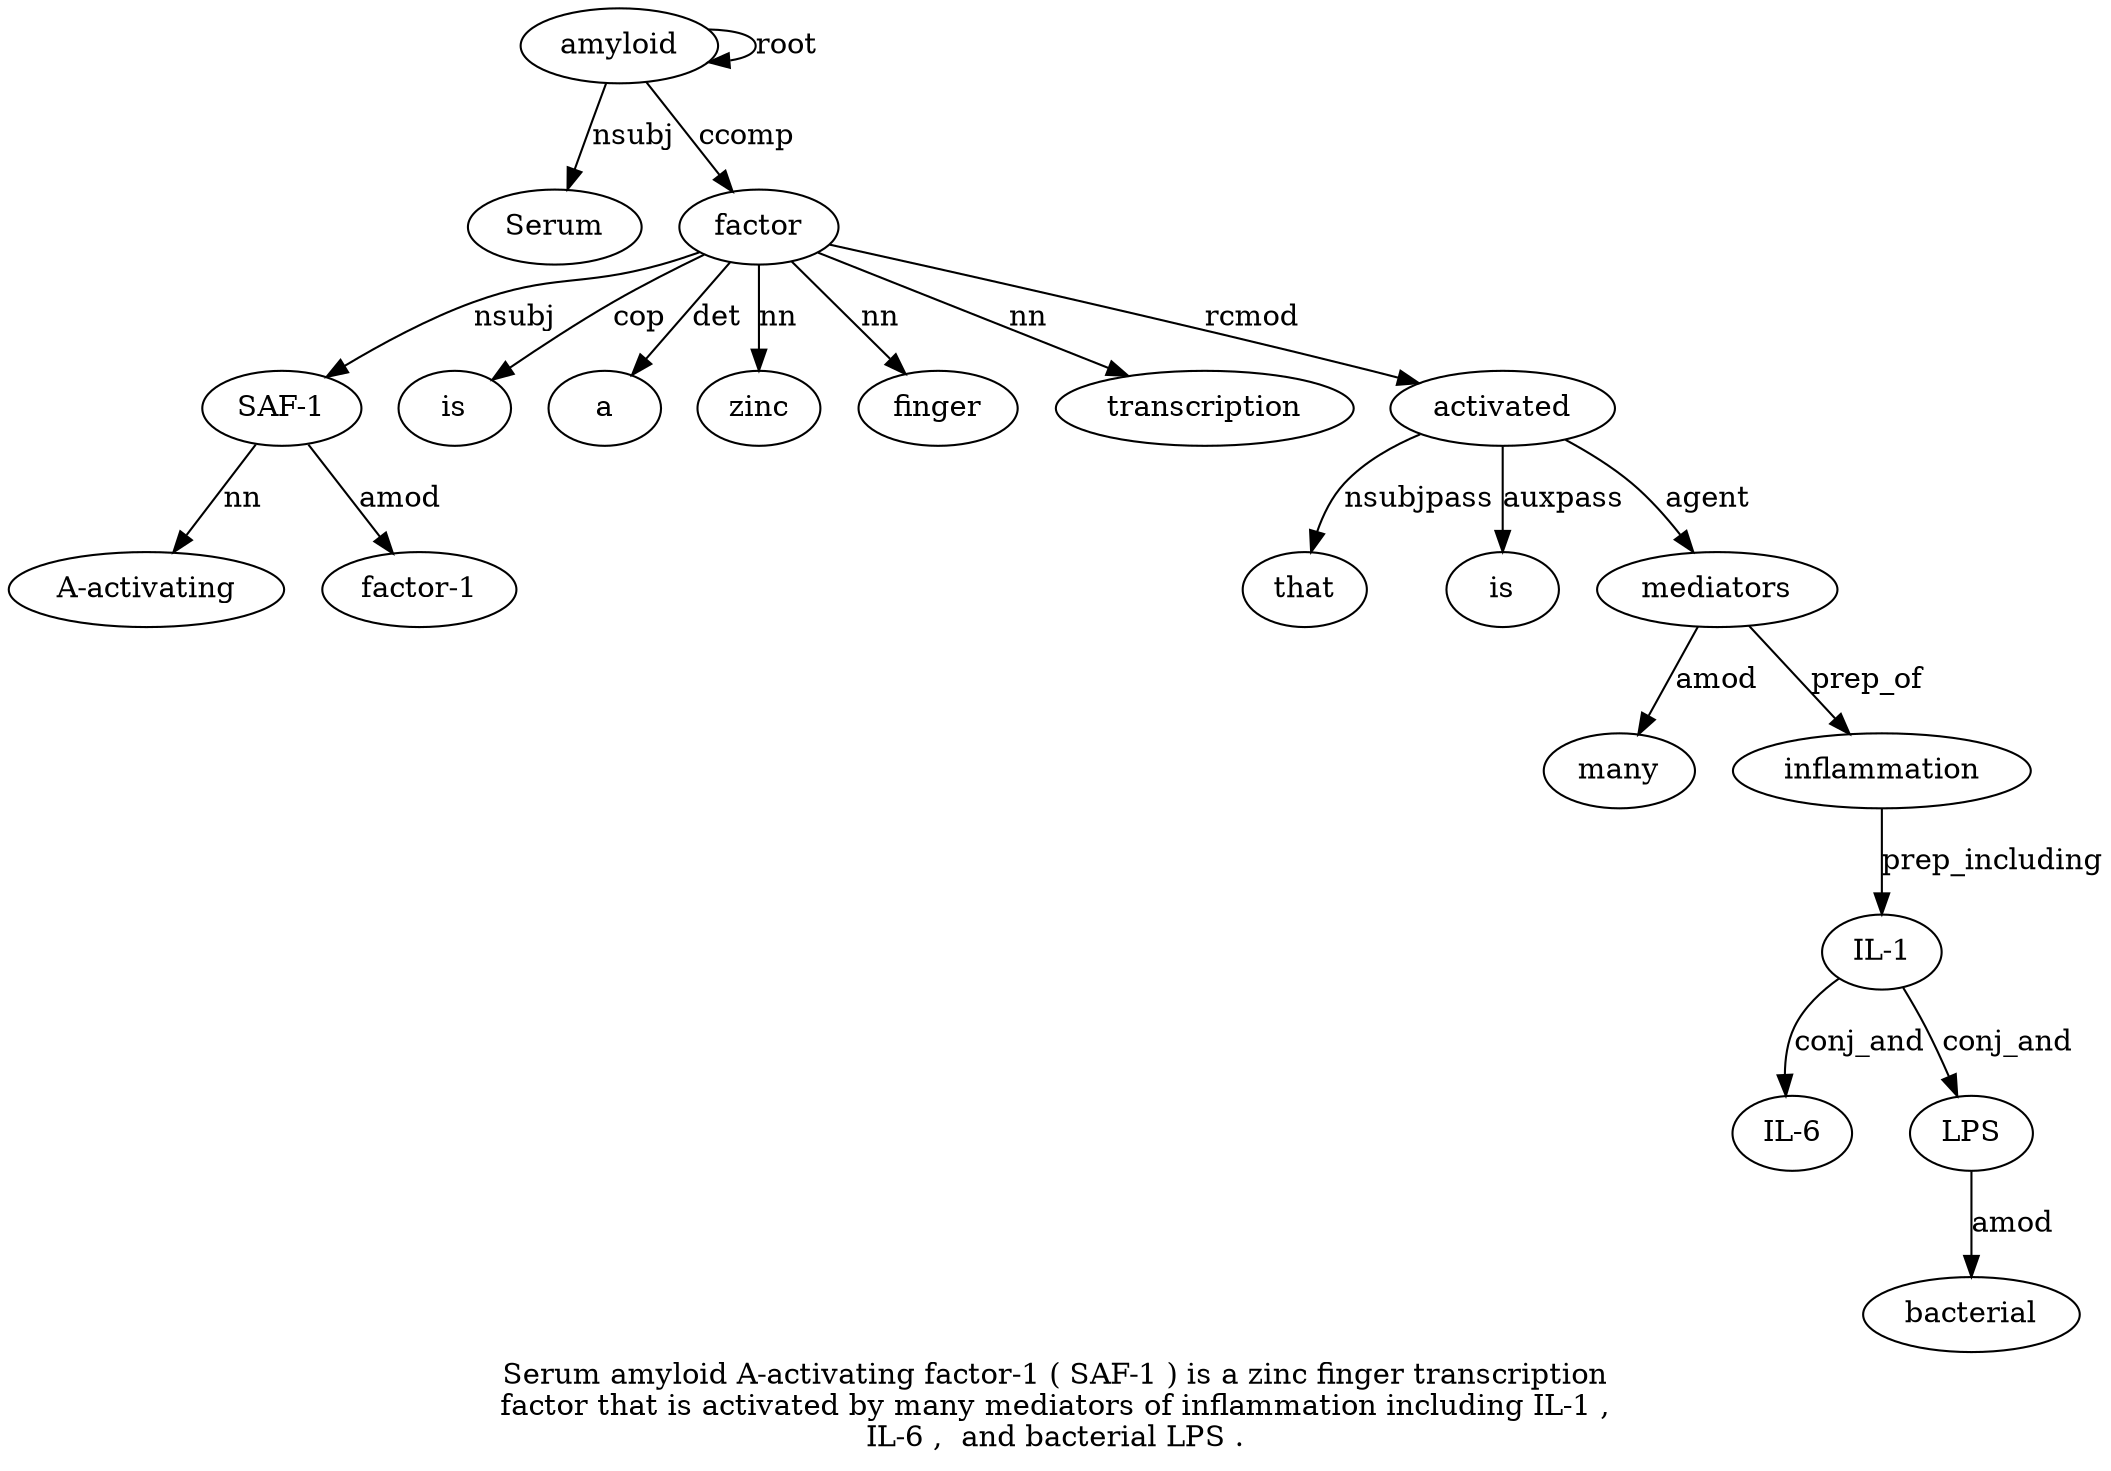 digraph "Serum amyloid A-activating factor-1 ( SAF-1 ) is a zinc finger transcription factor that is activated by many mediators of inflammation including IL-1 ,  IL-6 ,  and bacterial LPS ." {
label="Serum amyloid A-activating factor-1 ( SAF-1 ) is a zinc finger transcription
factor that is activated by many mediators of inflammation including IL-1 ,
IL-6 ,  and bacterial LPS .";
amyloid2 [style=filled, fillcolor=white, label=amyloid];
Serum1 [style=filled, fillcolor=white, label=Serum];
amyloid2 -> Serum1  [label=nsubj];
amyloid2 -> amyloid2  [label=root];
"SAF-16" [style=filled, fillcolor=white, label="SAF-1"];
"A-activating3" [style=filled, fillcolor=white, label="A-activating"];
"SAF-16" -> "A-activating3"  [label=nn];
"factor-14" [style=filled, fillcolor=white, label="factor-1"];
"SAF-16" -> "factor-14"  [label=amod];
factor13 [style=filled, fillcolor=white, label=factor];
factor13 -> "SAF-16"  [label=nsubj];
is8 [style=filled, fillcolor=white, label=is];
factor13 -> is8  [label=cop];
a9 [style=filled, fillcolor=white, label=a];
factor13 -> a9  [label=det];
zinc10 [style=filled, fillcolor=white, label=zinc];
factor13 -> zinc10  [label=nn];
finger11 [style=filled, fillcolor=white, label=finger];
factor13 -> finger11  [label=nn];
transcription12 [style=filled, fillcolor=white, label=transcription];
factor13 -> transcription12  [label=nn];
amyloid2 -> factor13  [label=ccomp];
activated16 [style=filled, fillcolor=white, label=activated];
that14 [style=filled, fillcolor=white, label=that];
activated16 -> that14  [label=nsubjpass];
is15 [style=filled, fillcolor=white, label=is];
activated16 -> is15  [label=auxpass];
factor13 -> activated16  [label=rcmod];
mediators19 [style=filled, fillcolor=white, label=mediators];
many18 [style=filled, fillcolor=white, label=many];
mediators19 -> many18  [label=amod];
activated16 -> mediators19  [label=agent];
inflammation21 [style=filled, fillcolor=white, label=inflammation];
mediators19 -> inflammation21  [label=prep_of];
"IL-123" [style=filled, fillcolor=white, label="IL-1"];
inflammation21 -> "IL-123"  [label=prep_including];
"IL-625" [style=filled, fillcolor=white, label="IL-6"];
"IL-123" -> "IL-625"  [label=conj_and];
LPS29 [style=filled, fillcolor=white, label=LPS];
bacterial28 [style=filled, fillcolor=white, label=bacterial];
LPS29 -> bacterial28  [label=amod];
"IL-123" -> LPS29  [label=conj_and];
}
